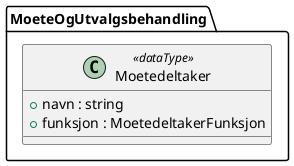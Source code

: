 @startuml
class MoeteOgUtvalgsbehandling.Moetedeltaker <<dataType>> {
  +navn : string
  +funksjon : MoetedeltakerFunksjon
}
@enduml
